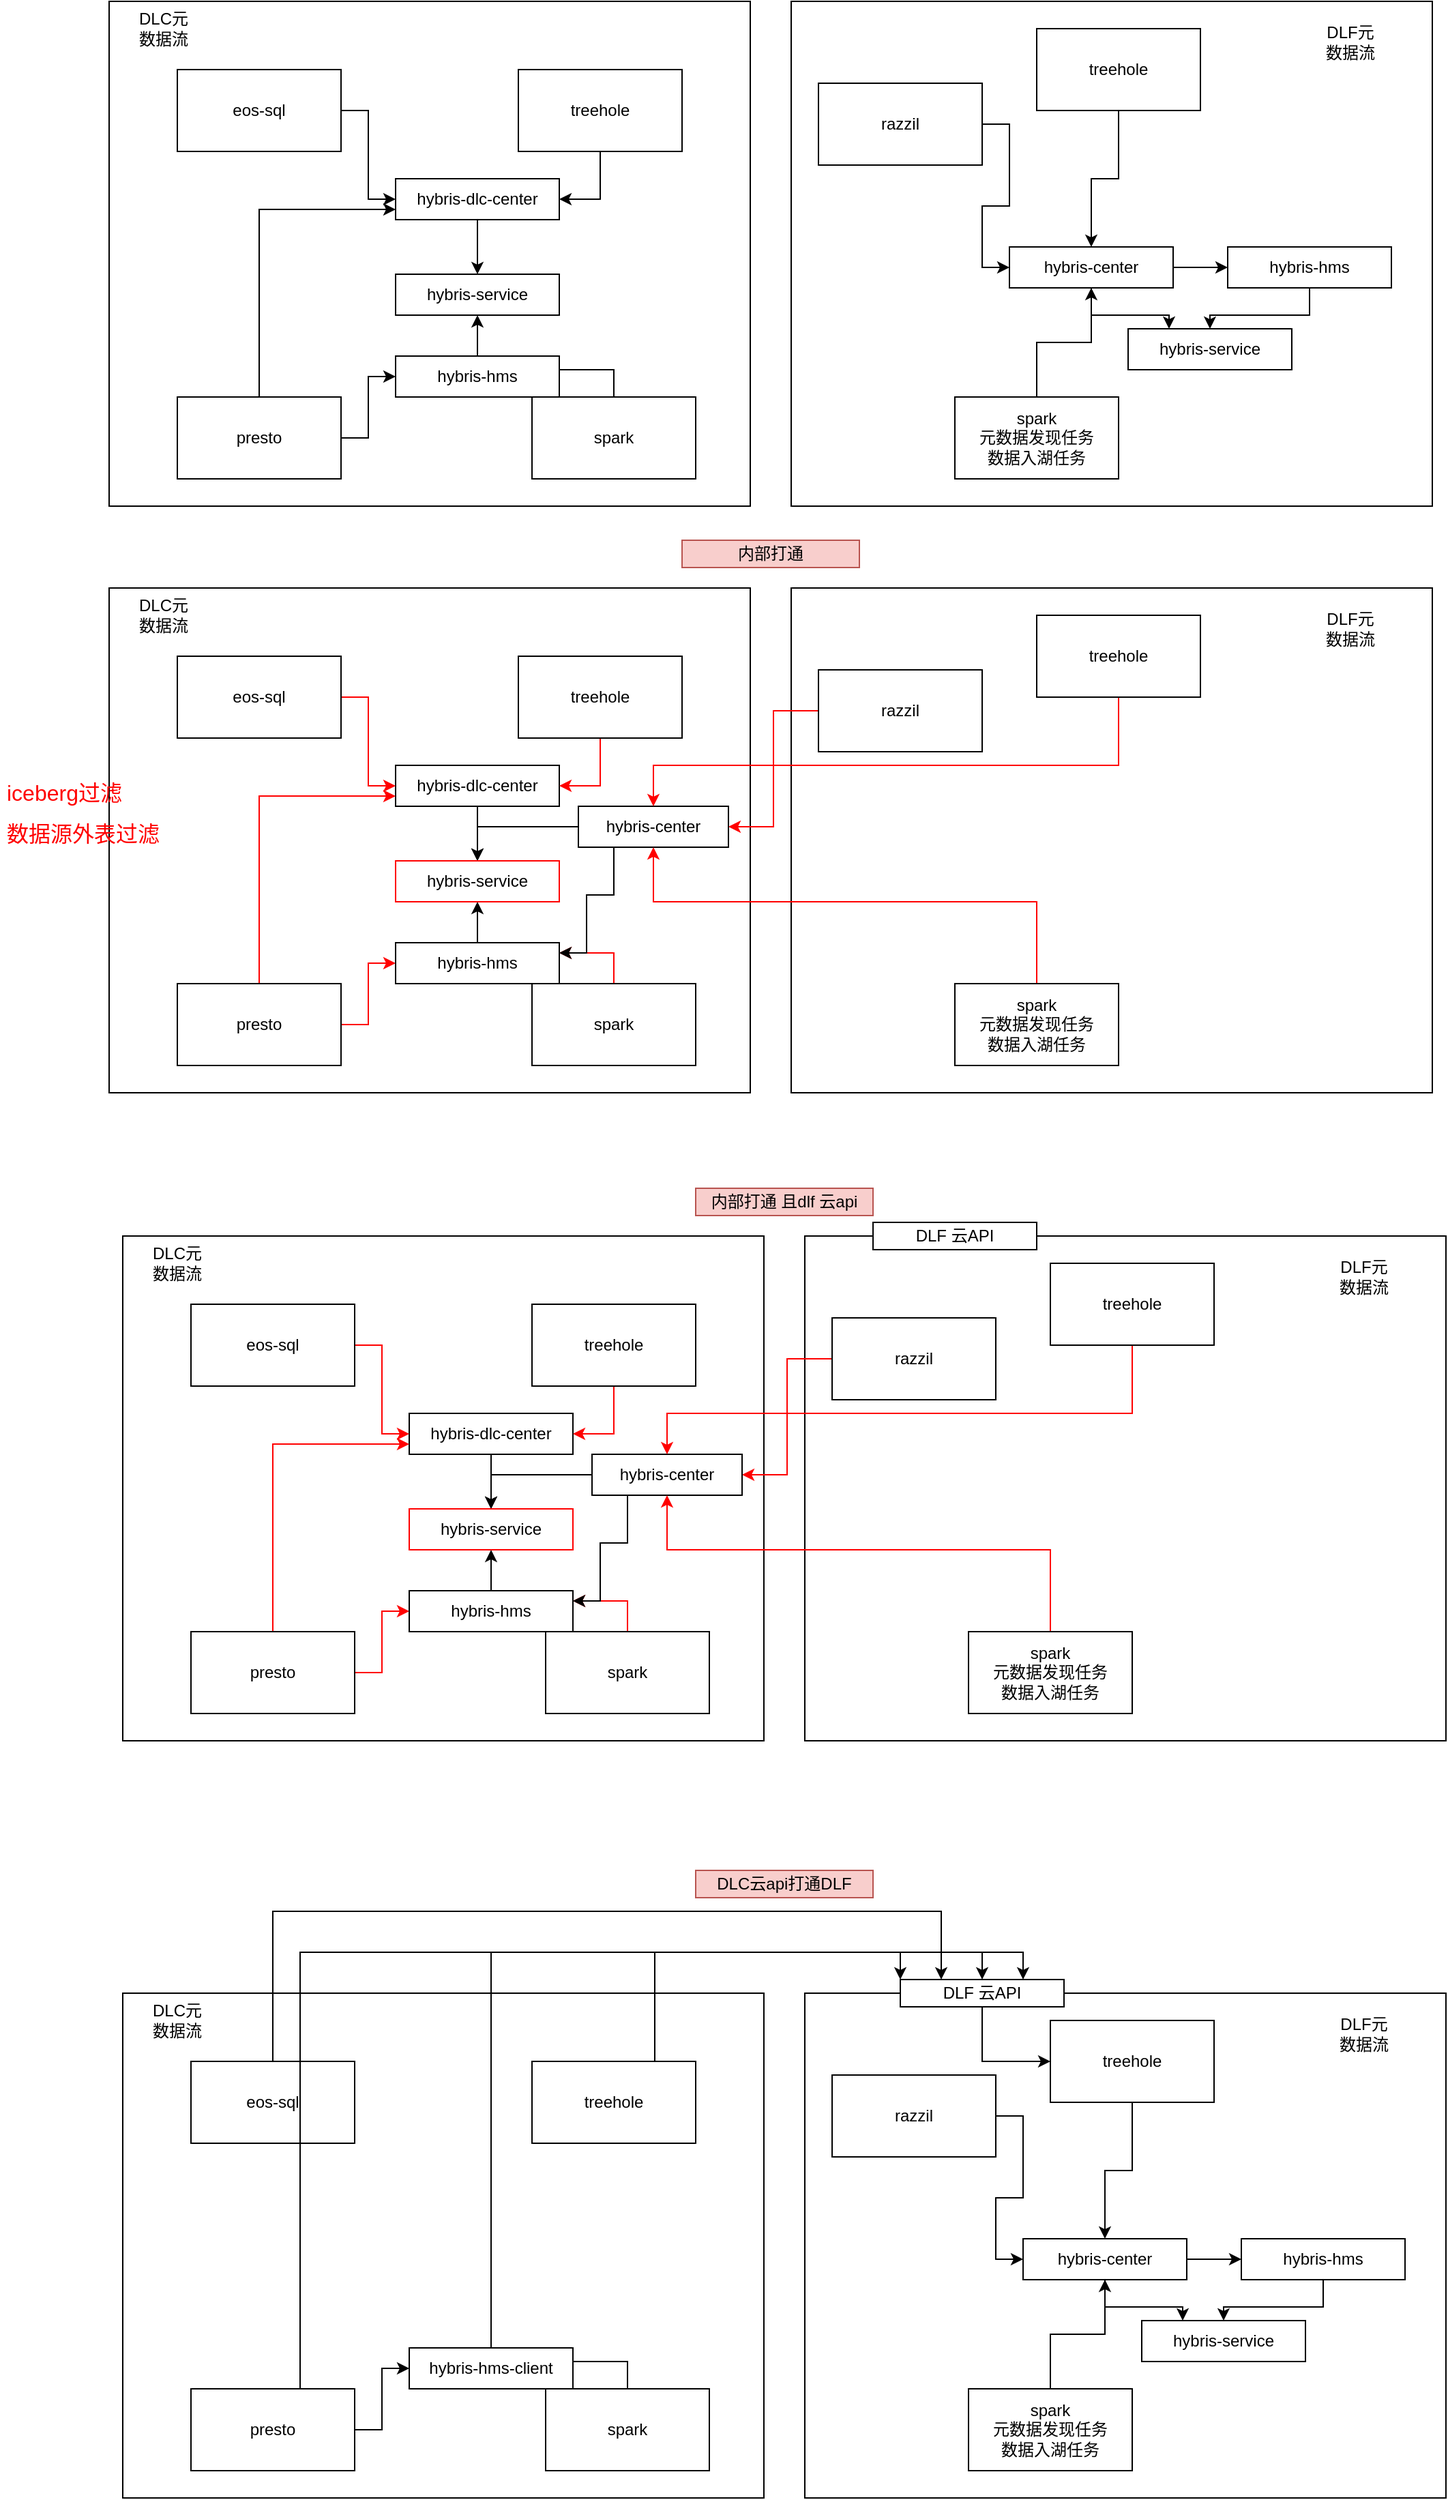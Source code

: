 <mxfile version="14.7.6" type="github">
  <diagram id="2t6IbQ_3Ss9iCih5vvq7" name="Page-1">
    <mxGraphModel dx="2125" dy="774" grid="1" gridSize="10" guides="1" tooltips="1" connect="1" arrows="1" fold="1" page="1" pageScale="1" pageWidth="827" pageHeight="1169" math="0" shadow="0">
      <root>
        <mxCell id="0" />
        <mxCell id="1" parent="0" />
        <mxCell id="fpMx2bpj-IznDV89DZn9-18" value="" style="rounded=0;whiteSpace=wrap;html=1;" vertex="1" parent="1">
          <mxGeometry x="460" y="180" width="470" height="370" as="geometry" />
        </mxCell>
        <mxCell id="fpMx2bpj-IznDV89DZn9-13" value="" style="rounded=0;whiteSpace=wrap;html=1;" vertex="1" parent="1">
          <mxGeometry x="-40" y="180" width="470" height="370" as="geometry" />
        </mxCell>
        <mxCell id="fpMx2bpj-IznDV89DZn9-55" style="edgeStyle=orthogonalEdgeStyle;rounded=0;orthogonalLoop=1;jettySize=auto;html=1;entryX=0.5;entryY=0;entryDx=0;entryDy=0;" edge="1" parent="1" source="fpMx2bpj-IznDV89DZn9-1" target="fpMx2bpj-IznDV89DZn9-52">
          <mxGeometry relative="1" as="geometry" />
        </mxCell>
        <mxCell id="fpMx2bpj-IznDV89DZn9-1" value="hybris-dlc-center" style="rounded=0;whiteSpace=wrap;html=1;" vertex="1" parent="1">
          <mxGeometry x="170" y="310" width="120" height="30" as="geometry" />
        </mxCell>
        <mxCell id="fpMx2bpj-IznDV89DZn9-11" style="edgeStyle=orthogonalEdgeStyle;rounded=0;orthogonalLoop=1;jettySize=auto;html=1;entryX=0;entryY=0.5;entryDx=0;entryDy=0;" edge="1" parent="1" source="fpMx2bpj-IznDV89DZn9-2" target="fpMx2bpj-IznDV89DZn9-1">
          <mxGeometry relative="1" as="geometry" />
        </mxCell>
        <mxCell id="fpMx2bpj-IznDV89DZn9-2" value="eos-sql" style="rounded=0;whiteSpace=wrap;html=1;" vertex="1" parent="1">
          <mxGeometry x="10" y="230" width="120" height="60" as="geometry" />
        </mxCell>
        <mxCell id="fpMx2bpj-IznDV89DZn9-46" style="edgeStyle=orthogonalEdgeStyle;rounded=0;orthogonalLoop=1;jettySize=auto;html=1;entryX=0;entryY=0.5;entryDx=0;entryDy=0;" edge="1" parent="1" source="fpMx2bpj-IznDV89DZn9-3" target="fpMx2bpj-IznDV89DZn9-45">
          <mxGeometry relative="1" as="geometry" />
        </mxCell>
        <mxCell id="fpMx2bpj-IznDV89DZn9-157" style="edgeStyle=orthogonalEdgeStyle;rounded=0;orthogonalLoop=1;jettySize=auto;html=1;entryX=0;entryY=0.75;entryDx=0;entryDy=0;" edge="1" parent="1" source="fpMx2bpj-IznDV89DZn9-3" target="fpMx2bpj-IznDV89DZn9-1">
          <mxGeometry relative="1" as="geometry">
            <Array as="points">
              <mxPoint x="70" y="333" />
            </Array>
          </mxGeometry>
        </mxCell>
        <mxCell id="fpMx2bpj-IznDV89DZn9-3" value="presto" style="rounded=0;whiteSpace=wrap;html=1;" vertex="1" parent="1">
          <mxGeometry x="10" y="470" width="120" height="60" as="geometry" />
        </mxCell>
        <mxCell id="fpMx2bpj-IznDV89DZn9-48" style="edgeStyle=orthogonalEdgeStyle;rounded=0;orthogonalLoop=1;jettySize=auto;html=1;entryX=1;entryY=0.5;entryDx=0;entryDy=0;" edge="1" parent="1" source="fpMx2bpj-IznDV89DZn9-4" target="fpMx2bpj-IznDV89DZn9-45">
          <mxGeometry relative="1" as="geometry" />
        </mxCell>
        <mxCell id="fpMx2bpj-IznDV89DZn9-4" value="spark" style="rounded=0;whiteSpace=wrap;html=1;" vertex="1" parent="1">
          <mxGeometry x="270" y="470" width="120" height="60" as="geometry" />
        </mxCell>
        <mxCell id="fpMx2bpj-IznDV89DZn9-12" style="edgeStyle=orthogonalEdgeStyle;rounded=0;orthogonalLoop=1;jettySize=auto;html=1;entryX=1;entryY=0.5;entryDx=0;entryDy=0;" edge="1" parent="1" source="fpMx2bpj-IznDV89DZn9-5" target="fpMx2bpj-IznDV89DZn9-1">
          <mxGeometry relative="1" as="geometry" />
        </mxCell>
        <mxCell id="fpMx2bpj-IznDV89DZn9-5" value="treehole" style="rounded=0;whiteSpace=wrap;html=1;" vertex="1" parent="1">
          <mxGeometry x="260" y="230" width="120" height="60" as="geometry" />
        </mxCell>
        <mxCell id="fpMx2bpj-IznDV89DZn9-21" style="edgeStyle=orthogonalEdgeStyle;rounded=0;orthogonalLoop=1;jettySize=auto;html=1;entryX=0;entryY=0.5;entryDx=0;entryDy=0;" edge="1" parent="1" source="fpMx2bpj-IznDV89DZn9-6" target="fpMx2bpj-IznDV89DZn9-8">
          <mxGeometry relative="1" as="geometry" />
        </mxCell>
        <mxCell id="fpMx2bpj-IznDV89DZn9-6" value="razzil" style="rounded=0;whiteSpace=wrap;html=1;" vertex="1" parent="1">
          <mxGeometry x="480" y="240" width="120" height="60" as="geometry" />
        </mxCell>
        <mxCell id="fpMx2bpj-IznDV89DZn9-51" style="edgeStyle=orthogonalEdgeStyle;rounded=0;orthogonalLoop=1;jettySize=auto;html=1;exitX=1;exitY=0.5;exitDx=0;exitDy=0;entryX=0;entryY=0.5;entryDx=0;entryDy=0;" edge="1" parent="1" source="fpMx2bpj-IznDV89DZn9-8" target="fpMx2bpj-IznDV89DZn9-50">
          <mxGeometry relative="1" as="geometry" />
        </mxCell>
        <mxCell id="fpMx2bpj-IznDV89DZn9-59" style="edgeStyle=orthogonalEdgeStyle;rounded=0;orthogonalLoop=1;jettySize=auto;html=1;entryX=0.25;entryY=0;entryDx=0;entryDy=0;" edge="1" parent="1" source="fpMx2bpj-IznDV89DZn9-8" target="fpMx2bpj-IznDV89DZn9-57">
          <mxGeometry relative="1" as="geometry" />
        </mxCell>
        <mxCell id="fpMx2bpj-IznDV89DZn9-8" value="hybris-center" style="rounded=0;whiteSpace=wrap;html=1;" vertex="1" parent="1">
          <mxGeometry x="620" y="360" width="120" height="30" as="geometry" />
        </mxCell>
        <mxCell id="fpMx2bpj-IznDV89DZn9-14" value="DLC元数据流" style="text;html=1;strokeColor=none;fillColor=none;align=center;verticalAlign=middle;whiteSpace=wrap;rounded=0;" vertex="1" parent="1">
          <mxGeometry x="-20" y="190" width="40" height="20" as="geometry" />
        </mxCell>
        <mxCell id="fpMx2bpj-IznDV89DZn9-22" style="edgeStyle=orthogonalEdgeStyle;rounded=0;orthogonalLoop=1;jettySize=auto;html=1;" edge="1" parent="1" source="fpMx2bpj-IznDV89DZn9-17" target="fpMx2bpj-IznDV89DZn9-8">
          <mxGeometry relative="1" as="geometry" />
        </mxCell>
        <mxCell id="fpMx2bpj-IznDV89DZn9-17" value="treehole" style="rounded=0;whiteSpace=wrap;html=1;" vertex="1" parent="1">
          <mxGeometry x="640" y="200" width="120" height="60" as="geometry" />
        </mxCell>
        <mxCell id="fpMx2bpj-IznDV89DZn9-20" style="edgeStyle=orthogonalEdgeStyle;rounded=0;orthogonalLoop=1;jettySize=auto;html=1;entryX=0.5;entryY=1;entryDx=0;entryDy=0;" edge="1" parent="1" source="fpMx2bpj-IznDV89DZn9-19" target="fpMx2bpj-IznDV89DZn9-8">
          <mxGeometry relative="1" as="geometry" />
        </mxCell>
        <mxCell id="fpMx2bpj-IznDV89DZn9-19" value="spark&lt;br&gt;元数据发现任务&lt;br&gt;数据入湖任务" style="rounded=0;whiteSpace=wrap;html=1;" vertex="1" parent="1">
          <mxGeometry x="580" y="470" width="120" height="60" as="geometry" />
        </mxCell>
        <mxCell id="fpMx2bpj-IznDV89DZn9-23" value="DLF元数据流" style="text;html=1;strokeColor=none;fillColor=none;align=center;verticalAlign=middle;whiteSpace=wrap;rounded=0;" vertex="1" parent="1">
          <mxGeometry x="850" y="200" width="40" height="20" as="geometry" />
        </mxCell>
        <mxCell id="fpMx2bpj-IznDV89DZn9-56" style="edgeStyle=orthogonalEdgeStyle;rounded=0;orthogonalLoop=1;jettySize=auto;html=1;" edge="1" parent="1" source="fpMx2bpj-IznDV89DZn9-45" target="fpMx2bpj-IznDV89DZn9-52">
          <mxGeometry relative="1" as="geometry" />
        </mxCell>
        <mxCell id="fpMx2bpj-IznDV89DZn9-45" value="hybris-hms" style="rounded=0;whiteSpace=wrap;html=1;" vertex="1" parent="1">
          <mxGeometry x="170" y="440" width="120" height="30" as="geometry" />
        </mxCell>
        <mxCell id="fpMx2bpj-IznDV89DZn9-58" style="edgeStyle=orthogonalEdgeStyle;rounded=0;orthogonalLoop=1;jettySize=auto;html=1;" edge="1" parent="1" source="fpMx2bpj-IznDV89DZn9-50" target="fpMx2bpj-IznDV89DZn9-57">
          <mxGeometry relative="1" as="geometry" />
        </mxCell>
        <mxCell id="fpMx2bpj-IznDV89DZn9-50" value="hybris-hms" style="rounded=0;whiteSpace=wrap;html=1;" vertex="1" parent="1">
          <mxGeometry x="780" y="360" width="120" height="30" as="geometry" />
        </mxCell>
        <mxCell id="fpMx2bpj-IznDV89DZn9-52" value="hybris-service" style="rounded=0;whiteSpace=wrap;html=1;" vertex="1" parent="1">
          <mxGeometry x="170" y="380" width="120" height="30" as="geometry" />
        </mxCell>
        <mxCell id="fpMx2bpj-IznDV89DZn9-57" value="hybris-service" style="rounded=0;whiteSpace=wrap;html=1;" vertex="1" parent="1">
          <mxGeometry x="707" y="420" width="120" height="30" as="geometry" />
        </mxCell>
        <mxCell id="fpMx2bpj-IznDV89DZn9-61" value="" style="rounded=0;whiteSpace=wrap;html=1;" vertex="1" parent="1">
          <mxGeometry x="460" y="610" width="470" height="370" as="geometry" />
        </mxCell>
        <mxCell id="fpMx2bpj-IznDV89DZn9-62" value="" style="rounded=0;whiteSpace=wrap;html=1;" vertex="1" parent="1">
          <mxGeometry x="-40" y="610" width="470" height="370" as="geometry" />
        </mxCell>
        <mxCell id="fpMx2bpj-IznDV89DZn9-63" style="edgeStyle=orthogonalEdgeStyle;rounded=0;orthogonalLoop=1;jettySize=auto;html=1;entryX=0.5;entryY=0;entryDx=0;entryDy=0;" edge="1" parent="1" source="fpMx2bpj-IznDV89DZn9-64" target="fpMx2bpj-IznDV89DZn9-88">
          <mxGeometry relative="1" as="geometry" />
        </mxCell>
        <mxCell id="fpMx2bpj-IznDV89DZn9-64" value="hybris-dlc-center" style="rounded=0;whiteSpace=wrap;html=1;" vertex="1" parent="1">
          <mxGeometry x="170" y="740" width="120" height="30" as="geometry" />
        </mxCell>
        <mxCell id="fpMx2bpj-IznDV89DZn9-65" style="edgeStyle=orthogonalEdgeStyle;rounded=0;orthogonalLoop=1;jettySize=auto;html=1;entryX=0;entryY=0.5;entryDx=0;entryDy=0;strokeColor=#FF0000;" edge="1" parent="1" source="fpMx2bpj-IznDV89DZn9-66" target="fpMx2bpj-IznDV89DZn9-64">
          <mxGeometry relative="1" as="geometry" />
        </mxCell>
        <mxCell id="fpMx2bpj-IznDV89DZn9-66" value="eos-sql" style="rounded=0;whiteSpace=wrap;html=1;" vertex="1" parent="1">
          <mxGeometry x="10" y="660" width="120" height="60" as="geometry" />
        </mxCell>
        <mxCell id="fpMx2bpj-IznDV89DZn9-67" style="edgeStyle=orthogonalEdgeStyle;rounded=0;orthogonalLoop=1;jettySize=auto;html=1;entryX=0;entryY=0.5;entryDx=0;entryDy=0;strokeColor=#FF0000;" edge="1" parent="1" source="fpMx2bpj-IznDV89DZn9-68" target="fpMx2bpj-IznDV89DZn9-85">
          <mxGeometry relative="1" as="geometry" />
        </mxCell>
        <mxCell id="fpMx2bpj-IznDV89DZn9-156" style="edgeStyle=orthogonalEdgeStyle;rounded=0;orthogonalLoop=1;jettySize=auto;html=1;entryX=0;entryY=0.75;entryDx=0;entryDy=0;strokeColor=#FF0000;" edge="1" parent="1" source="fpMx2bpj-IznDV89DZn9-68" target="fpMx2bpj-IznDV89DZn9-64">
          <mxGeometry relative="1" as="geometry">
            <Array as="points">
              <mxPoint x="70" y="763" />
            </Array>
          </mxGeometry>
        </mxCell>
        <mxCell id="fpMx2bpj-IznDV89DZn9-68" value="presto" style="rounded=0;whiteSpace=wrap;html=1;" vertex="1" parent="1">
          <mxGeometry x="10" y="900" width="120" height="60" as="geometry" />
        </mxCell>
        <mxCell id="fpMx2bpj-IznDV89DZn9-159" style="edgeStyle=orthogonalEdgeStyle;rounded=0;orthogonalLoop=1;jettySize=auto;html=1;entryX=1;entryY=0.25;entryDx=0;entryDy=0;strokeColor=#FF0000;" edge="1" parent="1" source="fpMx2bpj-IznDV89DZn9-70" target="fpMx2bpj-IznDV89DZn9-85">
          <mxGeometry relative="1" as="geometry" />
        </mxCell>
        <mxCell id="fpMx2bpj-IznDV89DZn9-70" value="spark" style="rounded=0;whiteSpace=wrap;html=1;" vertex="1" parent="1">
          <mxGeometry x="270" y="900" width="120" height="60" as="geometry" />
        </mxCell>
        <mxCell id="fpMx2bpj-IznDV89DZn9-71" style="edgeStyle=orthogonalEdgeStyle;rounded=0;orthogonalLoop=1;jettySize=auto;html=1;entryX=1;entryY=0.5;entryDx=0;entryDy=0;strokeColor=#FF0000;" edge="1" parent="1" source="fpMx2bpj-IznDV89DZn9-72" target="fpMx2bpj-IznDV89DZn9-64">
          <mxGeometry relative="1" as="geometry" />
        </mxCell>
        <mxCell id="fpMx2bpj-IznDV89DZn9-72" value="treehole" style="rounded=0;whiteSpace=wrap;html=1;" vertex="1" parent="1">
          <mxGeometry x="260" y="660" width="120" height="60" as="geometry" />
        </mxCell>
        <mxCell id="fpMx2bpj-IznDV89DZn9-90" style="edgeStyle=orthogonalEdgeStyle;rounded=0;orthogonalLoop=1;jettySize=auto;html=1;entryX=1;entryY=0.5;entryDx=0;entryDy=0;strokeColor=#FF0000;" edge="1" parent="1" source="fpMx2bpj-IznDV89DZn9-74" target="fpMx2bpj-IznDV89DZn9-77">
          <mxGeometry relative="1" as="geometry" />
        </mxCell>
        <mxCell id="fpMx2bpj-IznDV89DZn9-74" value="razzil" style="rounded=0;whiteSpace=wrap;html=1;" vertex="1" parent="1">
          <mxGeometry x="480" y="670" width="120" height="60" as="geometry" />
        </mxCell>
        <mxCell id="fpMx2bpj-IznDV89DZn9-92" style="edgeStyle=orthogonalEdgeStyle;rounded=0;orthogonalLoop=1;jettySize=auto;html=1;exitX=0;exitY=0.5;exitDx=0;exitDy=0;" edge="1" parent="1" source="fpMx2bpj-IznDV89DZn9-77" target="fpMx2bpj-IznDV89DZn9-88">
          <mxGeometry relative="1" as="geometry" />
        </mxCell>
        <mxCell id="fpMx2bpj-IznDV89DZn9-93" style="edgeStyle=orthogonalEdgeStyle;rounded=0;orthogonalLoop=1;jettySize=auto;html=1;entryX=1;entryY=0.25;entryDx=0;entryDy=0;" edge="1" parent="1" source="fpMx2bpj-IznDV89DZn9-77" target="fpMx2bpj-IznDV89DZn9-85">
          <mxGeometry relative="1" as="geometry">
            <Array as="points">
              <mxPoint x="330" y="835" />
              <mxPoint x="310" y="835" />
              <mxPoint x="310" y="878" />
            </Array>
          </mxGeometry>
        </mxCell>
        <mxCell id="fpMx2bpj-IznDV89DZn9-77" value="hybris-center" style="rounded=0;whiteSpace=wrap;html=1;" vertex="1" parent="1">
          <mxGeometry x="304" y="770" width="110" height="30" as="geometry" />
        </mxCell>
        <mxCell id="fpMx2bpj-IznDV89DZn9-78" value="DLC元数据流" style="text;html=1;strokeColor=none;fillColor=none;align=center;verticalAlign=middle;whiteSpace=wrap;rounded=0;" vertex="1" parent="1">
          <mxGeometry x="-20" y="620" width="40" height="20" as="geometry" />
        </mxCell>
        <mxCell id="fpMx2bpj-IznDV89DZn9-79" style="edgeStyle=orthogonalEdgeStyle;rounded=0;orthogonalLoop=1;jettySize=auto;html=1;strokeColor=#FF0000;" edge="1" parent="1" source="fpMx2bpj-IznDV89DZn9-80" target="fpMx2bpj-IznDV89DZn9-77">
          <mxGeometry relative="1" as="geometry">
            <Array as="points">
              <mxPoint x="700" y="740" />
              <mxPoint x="359" y="740" />
            </Array>
          </mxGeometry>
        </mxCell>
        <mxCell id="fpMx2bpj-IznDV89DZn9-80" value="treehole" style="rounded=0;whiteSpace=wrap;html=1;" vertex="1" parent="1">
          <mxGeometry x="640" y="630" width="120" height="60" as="geometry" />
        </mxCell>
        <mxCell id="fpMx2bpj-IznDV89DZn9-91" style="edgeStyle=orthogonalEdgeStyle;rounded=0;orthogonalLoop=1;jettySize=auto;html=1;strokeColor=#FF0000;" edge="1" parent="1" source="fpMx2bpj-IznDV89DZn9-82" target="fpMx2bpj-IznDV89DZn9-77">
          <mxGeometry relative="1" as="geometry">
            <Array as="points">
              <mxPoint x="640" y="840" />
              <mxPoint x="359" y="840" />
            </Array>
          </mxGeometry>
        </mxCell>
        <mxCell id="fpMx2bpj-IznDV89DZn9-82" value="spark&lt;br&gt;元数据发现任务&lt;br&gt;数据入湖任务" style="rounded=0;whiteSpace=wrap;html=1;" vertex="1" parent="1">
          <mxGeometry x="580" y="900" width="120" height="60" as="geometry" />
        </mxCell>
        <mxCell id="fpMx2bpj-IznDV89DZn9-83" value="DLF元数据流" style="text;html=1;strokeColor=none;fillColor=none;align=center;verticalAlign=middle;whiteSpace=wrap;rounded=0;" vertex="1" parent="1">
          <mxGeometry x="850" y="630" width="40" height="20" as="geometry" />
        </mxCell>
        <mxCell id="fpMx2bpj-IznDV89DZn9-84" style="edgeStyle=orthogonalEdgeStyle;rounded=0;orthogonalLoop=1;jettySize=auto;html=1;" edge="1" parent="1" source="fpMx2bpj-IznDV89DZn9-85" target="fpMx2bpj-IznDV89DZn9-88">
          <mxGeometry relative="1" as="geometry" />
        </mxCell>
        <mxCell id="fpMx2bpj-IznDV89DZn9-85" value="hybris-hms" style="rounded=0;whiteSpace=wrap;html=1;" vertex="1" parent="1">
          <mxGeometry x="170" y="870" width="120" height="30" as="geometry" />
        </mxCell>
        <mxCell id="fpMx2bpj-IznDV89DZn9-88" value="hybris-service" style="rounded=0;whiteSpace=wrap;html=1;strokeColor=#FF0000;" vertex="1" parent="1">
          <mxGeometry x="170" y="810" width="120" height="30" as="geometry" />
        </mxCell>
        <mxCell id="fpMx2bpj-IznDV89DZn9-120" value="" style="rounded=0;whiteSpace=wrap;html=1;" vertex="1" parent="1">
          <mxGeometry x="470" y="1640" width="470" height="370" as="geometry" />
        </mxCell>
        <mxCell id="fpMx2bpj-IznDV89DZn9-121" value="" style="rounded=0;whiteSpace=wrap;html=1;" vertex="1" parent="1">
          <mxGeometry x="-30" y="1640" width="470" height="370" as="geometry" />
        </mxCell>
        <mxCell id="fpMx2bpj-IznDV89DZn9-124" style="edgeStyle=orthogonalEdgeStyle;rounded=0;orthogonalLoop=1;jettySize=auto;html=1;entryX=0.25;entryY=0;entryDx=0;entryDy=0;" edge="1" parent="1" source="fpMx2bpj-IznDV89DZn9-125" target="fpMx2bpj-IznDV89DZn9-149">
          <mxGeometry relative="1" as="geometry">
            <mxPoint x="180" y="1785" as="targetPoint" />
            <Array as="points">
              <mxPoint x="80" y="1580" />
              <mxPoint x="570" y="1580" />
            </Array>
          </mxGeometry>
        </mxCell>
        <mxCell id="fpMx2bpj-IznDV89DZn9-125" value="eos-sql" style="rounded=0;whiteSpace=wrap;html=1;" vertex="1" parent="1">
          <mxGeometry x="20" y="1690" width="120" height="60" as="geometry" />
        </mxCell>
        <mxCell id="fpMx2bpj-IznDV89DZn9-126" style="edgeStyle=orthogonalEdgeStyle;rounded=0;orthogonalLoop=1;jettySize=auto;html=1;entryX=0;entryY=0.5;entryDx=0;entryDy=0;" edge="1" parent="1" source="fpMx2bpj-IznDV89DZn9-127" target="fpMx2bpj-IznDV89DZn9-144">
          <mxGeometry relative="1" as="geometry" />
        </mxCell>
        <mxCell id="fpMx2bpj-IznDV89DZn9-158" style="edgeStyle=orthogonalEdgeStyle;rounded=0;orthogonalLoop=1;jettySize=auto;html=1;entryX=0.75;entryY=0;entryDx=0;entryDy=0;" edge="1" parent="1" source="fpMx2bpj-IznDV89DZn9-127" target="fpMx2bpj-IznDV89DZn9-149">
          <mxGeometry relative="1" as="geometry">
            <mxPoint x="300" y="1560" as="targetPoint" />
            <Array as="points">
              <mxPoint x="100" y="1610" />
              <mxPoint x="630" y="1610" />
            </Array>
          </mxGeometry>
        </mxCell>
        <mxCell id="fpMx2bpj-IznDV89DZn9-127" value="presto" style="rounded=0;whiteSpace=wrap;html=1;" vertex="1" parent="1">
          <mxGeometry x="20" y="1930" width="120" height="60" as="geometry" />
        </mxCell>
        <mxCell id="fpMx2bpj-IznDV89DZn9-128" style="edgeStyle=orthogonalEdgeStyle;rounded=0;orthogonalLoop=1;jettySize=auto;html=1;entryX=1;entryY=0.5;entryDx=0;entryDy=0;" edge="1" parent="1" source="fpMx2bpj-IznDV89DZn9-129" target="fpMx2bpj-IznDV89DZn9-144">
          <mxGeometry relative="1" as="geometry" />
        </mxCell>
        <mxCell id="fpMx2bpj-IznDV89DZn9-129" value="spark" style="rounded=0;whiteSpace=wrap;html=1;" vertex="1" parent="1">
          <mxGeometry x="280" y="1930" width="120" height="60" as="geometry" />
        </mxCell>
        <mxCell id="fpMx2bpj-IznDV89DZn9-152" style="edgeStyle=orthogonalEdgeStyle;rounded=0;orthogonalLoop=1;jettySize=auto;html=1;entryX=0;entryY=0;entryDx=0;entryDy=0;" edge="1" parent="1" source="fpMx2bpj-IznDV89DZn9-131" target="fpMx2bpj-IznDV89DZn9-149">
          <mxGeometry relative="1" as="geometry">
            <Array as="points">
              <mxPoint x="360" y="1610" />
              <mxPoint x="540" y="1610" />
            </Array>
          </mxGeometry>
        </mxCell>
        <mxCell id="fpMx2bpj-IznDV89DZn9-131" value="treehole" style="rounded=0;whiteSpace=wrap;html=1;" vertex="1" parent="1">
          <mxGeometry x="270" y="1690" width="120" height="60" as="geometry" />
        </mxCell>
        <mxCell id="fpMx2bpj-IznDV89DZn9-132" style="edgeStyle=orthogonalEdgeStyle;rounded=0;orthogonalLoop=1;jettySize=auto;html=1;entryX=0;entryY=0.5;entryDx=0;entryDy=0;" edge="1" parent="1" source="fpMx2bpj-IznDV89DZn9-133" target="fpMx2bpj-IznDV89DZn9-136">
          <mxGeometry relative="1" as="geometry" />
        </mxCell>
        <mxCell id="fpMx2bpj-IznDV89DZn9-133" value="razzil" style="rounded=0;whiteSpace=wrap;html=1;" vertex="1" parent="1">
          <mxGeometry x="490" y="1700" width="120" height="60" as="geometry" />
        </mxCell>
        <mxCell id="fpMx2bpj-IznDV89DZn9-134" style="edgeStyle=orthogonalEdgeStyle;rounded=0;orthogonalLoop=1;jettySize=auto;html=1;exitX=1;exitY=0.5;exitDx=0;exitDy=0;entryX=0;entryY=0.5;entryDx=0;entryDy=0;" edge="1" parent="1" source="fpMx2bpj-IznDV89DZn9-136" target="fpMx2bpj-IznDV89DZn9-146">
          <mxGeometry relative="1" as="geometry" />
        </mxCell>
        <mxCell id="fpMx2bpj-IznDV89DZn9-135" style="edgeStyle=orthogonalEdgeStyle;rounded=0;orthogonalLoop=1;jettySize=auto;html=1;entryX=0.25;entryY=0;entryDx=0;entryDy=0;" edge="1" parent="1" source="fpMx2bpj-IznDV89DZn9-136" target="fpMx2bpj-IznDV89DZn9-148">
          <mxGeometry relative="1" as="geometry" />
        </mxCell>
        <mxCell id="fpMx2bpj-IznDV89DZn9-136" value="hybris-center" style="rounded=0;whiteSpace=wrap;html=1;" vertex="1" parent="1">
          <mxGeometry x="630" y="1820" width="120" height="30" as="geometry" />
        </mxCell>
        <mxCell id="fpMx2bpj-IznDV89DZn9-137" value="DLC元数据流" style="text;html=1;strokeColor=none;fillColor=none;align=center;verticalAlign=middle;whiteSpace=wrap;rounded=0;" vertex="1" parent="1">
          <mxGeometry x="-10" y="1650" width="40" height="20" as="geometry" />
        </mxCell>
        <mxCell id="fpMx2bpj-IznDV89DZn9-138" style="edgeStyle=orthogonalEdgeStyle;rounded=0;orthogonalLoop=1;jettySize=auto;html=1;" edge="1" parent="1" source="fpMx2bpj-IznDV89DZn9-139" target="fpMx2bpj-IznDV89DZn9-136">
          <mxGeometry relative="1" as="geometry" />
        </mxCell>
        <mxCell id="fpMx2bpj-IznDV89DZn9-139" value="treehole" style="rounded=0;whiteSpace=wrap;html=1;" vertex="1" parent="1">
          <mxGeometry x="650" y="1660" width="120" height="60" as="geometry" />
        </mxCell>
        <mxCell id="fpMx2bpj-IznDV89DZn9-140" style="edgeStyle=orthogonalEdgeStyle;rounded=0;orthogonalLoop=1;jettySize=auto;html=1;entryX=0.5;entryY=1;entryDx=0;entryDy=0;" edge="1" parent="1" source="fpMx2bpj-IznDV89DZn9-141" target="fpMx2bpj-IznDV89DZn9-136">
          <mxGeometry relative="1" as="geometry" />
        </mxCell>
        <mxCell id="fpMx2bpj-IznDV89DZn9-141" value="spark&lt;br&gt;元数据发现任务&lt;br&gt;数据入湖任务" style="rounded=0;whiteSpace=wrap;html=1;" vertex="1" parent="1">
          <mxGeometry x="590" y="1930" width="120" height="60" as="geometry" />
        </mxCell>
        <mxCell id="fpMx2bpj-IznDV89DZn9-142" value="DLF元数据流" style="text;html=1;strokeColor=none;fillColor=none;align=center;verticalAlign=middle;whiteSpace=wrap;rounded=0;" vertex="1" parent="1">
          <mxGeometry x="860" y="1660" width="40" height="20" as="geometry" />
        </mxCell>
        <mxCell id="fpMx2bpj-IznDV89DZn9-153" style="edgeStyle=orthogonalEdgeStyle;rounded=0;orthogonalLoop=1;jettySize=auto;html=1;entryX=0.5;entryY=0;entryDx=0;entryDy=0;" edge="1" parent="1" source="fpMx2bpj-IznDV89DZn9-144" target="fpMx2bpj-IznDV89DZn9-149">
          <mxGeometry relative="1" as="geometry">
            <Array as="points">
              <mxPoint x="240" y="1610" />
              <mxPoint x="600" y="1610" />
            </Array>
          </mxGeometry>
        </mxCell>
        <mxCell id="fpMx2bpj-IznDV89DZn9-144" value="hybris-hms-client" style="rounded=0;whiteSpace=wrap;html=1;" vertex="1" parent="1">
          <mxGeometry x="180" y="1900" width="120" height="30" as="geometry" />
        </mxCell>
        <mxCell id="fpMx2bpj-IznDV89DZn9-145" style="edgeStyle=orthogonalEdgeStyle;rounded=0;orthogonalLoop=1;jettySize=auto;html=1;" edge="1" parent="1" source="fpMx2bpj-IznDV89DZn9-146" target="fpMx2bpj-IznDV89DZn9-148">
          <mxGeometry relative="1" as="geometry" />
        </mxCell>
        <mxCell id="fpMx2bpj-IznDV89DZn9-146" value="hybris-hms" style="rounded=0;whiteSpace=wrap;html=1;" vertex="1" parent="1">
          <mxGeometry x="790" y="1820" width="120" height="30" as="geometry" />
        </mxCell>
        <mxCell id="fpMx2bpj-IznDV89DZn9-148" value="hybris-service" style="rounded=0;whiteSpace=wrap;html=1;" vertex="1" parent="1">
          <mxGeometry x="717" y="1880" width="120" height="30" as="geometry" />
        </mxCell>
        <mxCell id="fpMx2bpj-IznDV89DZn9-150" style="edgeStyle=orthogonalEdgeStyle;rounded=0;orthogonalLoop=1;jettySize=auto;html=1;entryX=0;entryY=0.5;entryDx=0;entryDy=0;" edge="1" parent="1" source="fpMx2bpj-IznDV89DZn9-149" target="fpMx2bpj-IznDV89DZn9-139">
          <mxGeometry relative="1" as="geometry" />
        </mxCell>
        <mxCell id="fpMx2bpj-IznDV89DZn9-149" value="DLF 云API" style="rounded=0;whiteSpace=wrap;html=1;" vertex="1" parent="1">
          <mxGeometry x="540" y="1630" width="120" height="20" as="geometry" />
        </mxCell>
        <mxCell id="fpMx2bpj-IznDV89DZn9-154" value="内部打通" style="text;html=1;strokeColor=#b85450;fillColor=#f8cecc;align=center;verticalAlign=middle;whiteSpace=wrap;rounded=0;" vertex="1" parent="1">
          <mxGeometry x="380" y="575" width="130" height="20" as="geometry" />
        </mxCell>
        <mxCell id="fpMx2bpj-IznDV89DZn9-155" value="DLC云api打通DLF" style="text;html=1;strokeColor=#b85450;fillColor=#f8cecc;align=center;verticalAlign=middle;whiteSpace=wrap;rounded=0;" vertex="1" parent="1">
          <mxGeometry x="390" y="1550" width="130" height="20" as="geometry" />
        </mxCell>
        <mxCell id="fpMx2bpj-IznDV89DZn9-160" value="" style="rounded=0;whiteSpace=wrap;html=1;" vertex="1" parent="1">
          <mxGeometry x="470" y="1085" width="470" height="370" as="geometry" />
        </mxCell>
        <mxCell id="fpMx2bpj-IznDV89DZn9-161" value="" style="rounded=0;whiteSpace=wrap;html=1;" vertex="1" parent="1">
          <mxGeometry x="-30" y="1085" width="470" height="370" as="geometry" />
        </mxCell>
        <mxCell id="fpMx2bpj-IznDV89DZn9-162" style="edgeStyle=orthogonalEdgeStyle;rounded=0;orthogonalLoop=1;jettySize=auto;html=1;entryX=0.5;entryY=0;entryDx=0;entryDy=0;" edge="1" parent="1" source="fpMx2bpj-IznDV89DZn9-163" target="fpMx2bpj-IznDV89DZn9-186">
          <mxGeometry relative="1" as="geometry" />
        </mxCell>
        <mxCell id="fpMx2bpj-IznDV89DZn9-163" value="hybris-dlc-center" style="rounded=0;whiteSpace=wrap;html=1;" vertex="1" parent="1">
          <mxGeometry x="180" y="1215" width="120" height="30" as="geometry" />
        </mxCell>
        <mxCell id="fpMx2bpj-IznDV89DZn9-164" style="edgeStyle=orthogonalEdgeStyle;rounded=0;orthogonalLoop=1;jettySize=auto;html=1;entryX=0;entryY=0.5;entryDx=0;entryDy=0;strokeColor=#FF0000;" edge="1" parent="1" source="fpMx2bpj-IznDV89DZn9-165" target="fpMx2bpj-IznDV89DZn9-163">
          <mxGeometry relative="1" as="geometry" />
        </mxCell>
        <mxCell id="fpMx2bpj-IznDV89DZn9-165" value="eos-sql" style="rounded=0;whiteSpace=wrap;html=1;" vertex="1" parent="1">
          <mxGeometry x="20" y="1135" width="120" height="60" as="geometry" />
        </mxCell>
        <mxCell id="fpMx2bpj-IznDV89DZn9-166" style="edgeStyle=orthogonalEdgeStyle;rounded=0;orthogonalLoop=1;jettySize=auto;html=1;entryX=0;entryY=0.5;entryDx=0;entryDy=0;strokeColor=#FF0000;" edge="1" parent="1" source="fpMx2bpj-IznDV89DZn9-168" target="fpMx2bpj-IznDV89DZn9-185">
          <mxGeometry relative="1" as="geometry" />
        </mxCell>
        <mxCell id="fpMx2bpj-IznDV89DZn9-167" style="edgeStyle=orthogonalEdgeStyle;rounded=0;orthogonalLoop=1;jettySize=auto;html=1;entryX=0;entryY=0.75;entryDx=0;entryDy=0;strokeColor=#FF0000;" edge="1" parent="1" source="fpMx2bpj-IznDV89DZn9-168" target="fpMx2bpj-IznDV89DZn9-163">
          <mxGeometry relative="1" as="geometry">
            <Array as="points">
              <mxPoint x="80" y="1238" />
            </Array>
          </mxGeometry>
        </mxCell>
        <mxCell id="fpMx2bpj-IznDV89DZn9-168" value="presto" style="rounded=0;whiteSpace=wrap;html=1;" vertex="1" parent="1">
          <mxGeometry x="20" y="1375" width="120" height="60" as="geometry" />
        </mxCell>
        <mxCell id="fpMx2bpj-IznDV89DZn9-169" style="edgeStyle=orthogonalEdgeStyle;rounded=0;orthogonalLoop=1;jettySize=auto;html=1;entryX=1;entryY=0.25;entryDx=0;entryDy=0;strokeColor=#FF0000;" edge="1" parent="1" source="fpMx2bpj-IznDV89DZn9-170" target="fpMx2bpj-IznDV89DZn9-185">
          <mxGeometry relative="1" as="geometry" />
        </mxCell>
        <mxCell id="fpMx2bpj-IznDV89DZn9-170" value="spark" style="rounded=0;whiteSpace=wrap;html=1;" vertex="1" parent="1">
          <mxGeometry x="280" y="1375" width="120" height="60" as="geometry" />
        </mxCell>
        <mxCell id="fpMx2bpj-IznDV89DZn9-171" style="edgeStyle=orthogonalEdgeStyle;rounded=0;orthogonalLoop=1;jettySize=auto;html=1;entryX=1;entryY=0.5;entryDx=0;entryDy=0;strokeColor=#FF0000;" edge="1" parent="1" source="fpMx2bpj-IznDV89DZn9-172" target="fpMx2bpj-IznDV89DZn9-163">
          <mxGeometry relative="1" as="geometry" />
        </mxCell>
        <mxCell id="fpMx2bpj-IznDV89DZn9-172" value="treehole" style="rounded=0;whiteSpace=wrap;html=1;" vertex="1" parent="1">
          <mxGeometry x="270" y="1135" width="120" height="60" as="geometry" />
        </mxCell>
        <mxCell id="fpMx2bpj-IznDV89DZn9-173" style="edgeStyle=orthogonalEdgeStyle;rounded=0;orthogonalLoop=1;jettySize=auto;html=1;entryX=1;entryY=0.5;entryDx=0;entryDy=0;strokeColor=#FF0000;" edge="1" parent="1" source="fpMx2bpj-IznDV89DZn9-174" target="fpMx2bpj-IznDV89DZn9-177">
          <mxGeometry relative="1" as="geometry" />
        </mxCell>
        <mxCell id="fpMx2bpj-IznDV89DZn9-174" value="razzil" style="rounded=0;whiteSpace=wrap;html=1;" vertex="1" parent="1">
          <mxGeometry x="490" y="1145" width="120" height="60" as="geometry" />
        </mxCell>
        <mxCell id="fpMx2bpj-IznDV89DZn9-175" style="edgeStyle=orthogonalEdgeStyle;rounded=0;orthogonalLoop=1;jettySize=auto;html=1;exitX=0;exitY=0.5;exitDx=0;exitDy=0;" edge="1" parent="1" source="fpMx2bpj-IznDV89DZn9-177" target="fpMx2bpj-IznDV89DZn9-186">
          <mxGeometry relative="1" as="geometry" />
        </mxCell>
        <mxCell id="fpMx2bpj-IznDV89DZn9-176" style="edgeStyle=orthogonalEdgeStyle;rounded=0;orthogonalLoop=1;jettySize=auto;html=1;entryX=1;entryY=0.25;entryDx=0;entryDy=0;" edge="1" parent="1" source="fpMx2bpj-IznDV89DZn9-177" target="fpMx2bpj-IznDV89DZn9-185">
          <mxGeometry relative="1" as="geometry">
            <Array as="points">
              <mxPoint x="340" y="1310" />
              <mxPoint x="320" y="1310" />
              <mxPoint x="320" y="1353" />
            </Array>
          </mxGeometry>
        </mxCell>
        <mxCell id="fpMx2bpj-IznDV89DZn9-177" value="hybris-center" style="rounded=0;whiteSpace=wrap;html=1;" vertex="1" parent="1">
          <mxGeometry x="314" y="1245" width="110" height="30" as="geometry" />
        </mxCell>
        <mxCell id="fpMx2bpj-IznDV89DZn9-178" value="DLC元数据流" style="text;html=1;strokeColor=none;fillColor=none;align=center;verticalAlign=middle;whiteSpace=wrap;rounded=0;" vertex="1" parent="1">
          <mxGeometry x="-10" y="1095" width="40" height="20" as="geometry" />
        </mxCell>
        <mxCell id="fpMx2bpj-IznDV89DZn9-179" style="edgeStyle=orthogonalEdgeStyle;rounded=0;orthogonalLoop=1;jettySize=auto;html=1;strokeColor=#FF0000;" edge="1" parent="1" source="fpMx2bpj-IznDV89DZn9-180" target="fpMx2bpj-IznDV89DZn9-177">
          <mxGeometry relative="1" as="geometry">
            <Array as="points">
              <mxPoint x="710" y="1215" />
              <mxPoint x="369" y="1215" />
            </Array>
          </mxGeometry>
        </mxCell>
        <mxCell id="fpMx2bpj-IznDV89DZn9-180" value="treehole" style="rounded=0;whiteSpace=wrap;html=1;" vertex="1" parent="1">
          <mxGeometry x="650" y="1105" width="120" height="60" as="geometry" />
        </mxCell>
        <mxCell id="fpMx2bpj-IznDV89DZn9-181" style="edgeStyle=orthogonalEdgeStyle;rounded=0;orthogonalLoop=1;jettySize=auto;html=1;strokeColor=#FF0000;" edge="1" parent="1" source="fpMx2bpj-IznDV89DZn9-182" target="fpMx2bpj-IznDV89DZn9-177">
          <mxGeometry relative="1" as="geometry">
            <Array as="points">
              <mxPoint x="650" y="1315" />
              <mxPoint x="369" y="1315" />
            </Array>
          </mxGeometry>
        </mxCell>
        <mxCell id="fpMx2bpj-IznDV89DZn9-182" value="spark&lt;br&gt;元数据发现任务&lt;br&gt;数据入湖任务" style="rounded=0;whiteSpace=wrap;html=1;" vertex="1" parent="1">
          <mxGeometry x="590" y="1375" width="120" height="60" as="geometry" />
        </mxCell>
        <mxCell id="fpMx2bpj-IznDV89DZn9-183" value="DLF元数据流" style="text;html=1;strokeColor=none;fillColor=none;align=center;verticalAlign=middle;whiteSpace=wrap;rounded=0;" vertex="1" parent="1">
          <mxGeometry x="860" y="1105" width="40" height="20" as="geometry" />
        </mxCell>
        <mxCell id="fpMx2bpj-IznDV89DZn9-184" style="edgeStyle=orthogonalEdgeStyle;rounded=0;orthogonalLoop=1;jettySize=auto;html=1;" edge="1" parent="1" source="fpMx2bpj-IznDV89DZn9-185" target="fpMx2bpj-IznDV89DZn9-186">
          <mxGeometry relative="1" as="geometry" />
        </mxCell>
        <mxCell id="fpMx2bpj-IznDV89DZn9-185" value="hybris-hms" style="rounded=0;whiteSpace=wrap;html=1;" vertex="1" parent="1">
          <mxGeometry x="180" y="1345" width="120" height="30" as="geometry" />
        </mxCell>
        <mxCell id="fpMx2bpj-IznDV89DZn9-186" value="hybris-service" style="rounded=0;whiteSpace=wrap;html=1;strokeColor=#FF0000;" vertex="1" parent="1">
          <mxGeometry x="180" y="1285" width="120" height="30" as="geometry" />
        </mxCell>
        <mxCell id="fpMx2bpj-IznDV89DZn9-187" value="内部打通 且dlf 云api" style="text;html=1;strokeColor=#b85450;fillColor=#f8cecc;align=center;verticalAlign=middle;whiteSpace=wrap;rounded=0;" vertex="1" parent="1">
          <mxGeometry x="390" y="1050" width="130" height="20" as="geometry" />
        </mxCell>
        <mxCell id="fpMx2bpj-IznDV89DZn9-188" value="DLF 云API" style="rounded=0;whiteSpace=wrap;html=1;" vertex="1" parent="1">
          <mxGeometry x="520" y="1075" width="120" height="20" as="geometry" />
        </mxCell>
        <mxCell id="fpMx2bpj-IznDV89DZn9-189" value="&lt;h1 style=&quot;font-size: 16px&quot;&gt;&lt;font color=&quot;#ff0000&quot; style=&quot;font-size: 16px ; font-weight: normal&quot;&gt;iceberg过滤&lt;/font&gt;&lt;/h1&gt;&lt;div style=&quot;font-size: 16px&quot;&gt;&lt;font color=&quot;#ff0000&quot; style=&quot;font-size: 16px&quot;&gt;数据源外表过滤&lt;/font&gt;&lt;/div&gt;&lt;div style=&quot;font-size: 16px&quot;&gt;&lt;font color=&quot;#ff0000&quot; style=&quot;font-size: 16px&quot;&gt;&lt;br&gt;&lt;/font&gt;&lt;/div&gt;" style="text;html=1;strokeColor=none;fillColor=none;spacing=5;spacingTop=-20;whiteSpace=wrap;overflow=hidden;rounded=0;" vertex="1" parent="1">
          <mxGeometry x="-120" y="750" width="190" height="50" as="geometry" />
        </mxCell>
      </root>
    </mxGraphModel>
  </diagram>
</mxfile>
